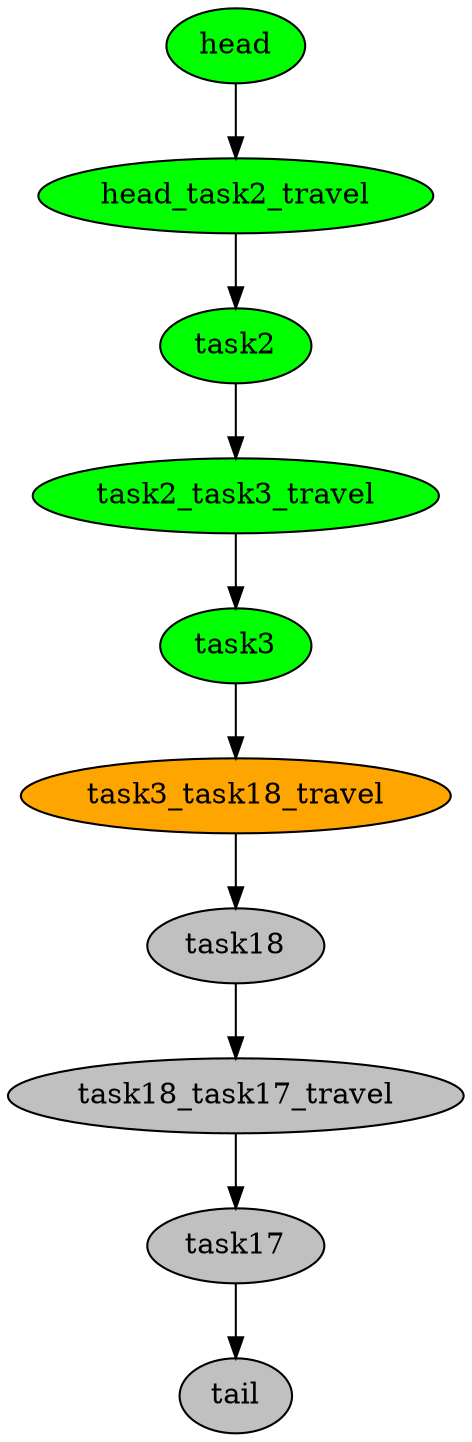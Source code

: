 digraph timeline {
head[label="head",style=filled,fillcolor=green,fontcolor=black];
head_task2_travel[label="head_task2_travel",style=filled,fillcolor=green,fontcolor=black];
task2[label="task2",style=filled,fillcolor=green,fontcolor=black];
task2_task3_travel[label="task2_task3_travel",style=filled,fillcolor=green,fontcolor=black];
task3[label="task3",style=filled,fillcolor=green,fontcolor=black];
task3_task18_travel[label="task3_task18_travel",style=filled,fillcolor=orange,fontcolor=black];
task18[label="task18",style=filled,fillcolor=gray,fontcolor=black];
task18_task17_travel[label="task18_task17_travel",style=filled,fillcolor=gray,fontcolor=black];
task17[label="task17",style=filled,fillcolor=gray,fontcolor=black];
tail[label="tail",style=filled,fillcolor=gray,fontcolor=black];
"head"->"head_task2_travel"[color=black];
"head_task2_travel"->"task2"[color=black];
"task2"->"task2_task3_travel"[color=black];
"task2_task3_travel"->"task3"[color=black];
"task3"->"task3_task18_travel"[color=black];
"task3_task18_travel"->"task18"[color=black];
"task18"->"task18_task17_travel"[color=black];
"task18_task17_travel"->"task17"[color=black];
"task17"->"tail"[color=black];
}
